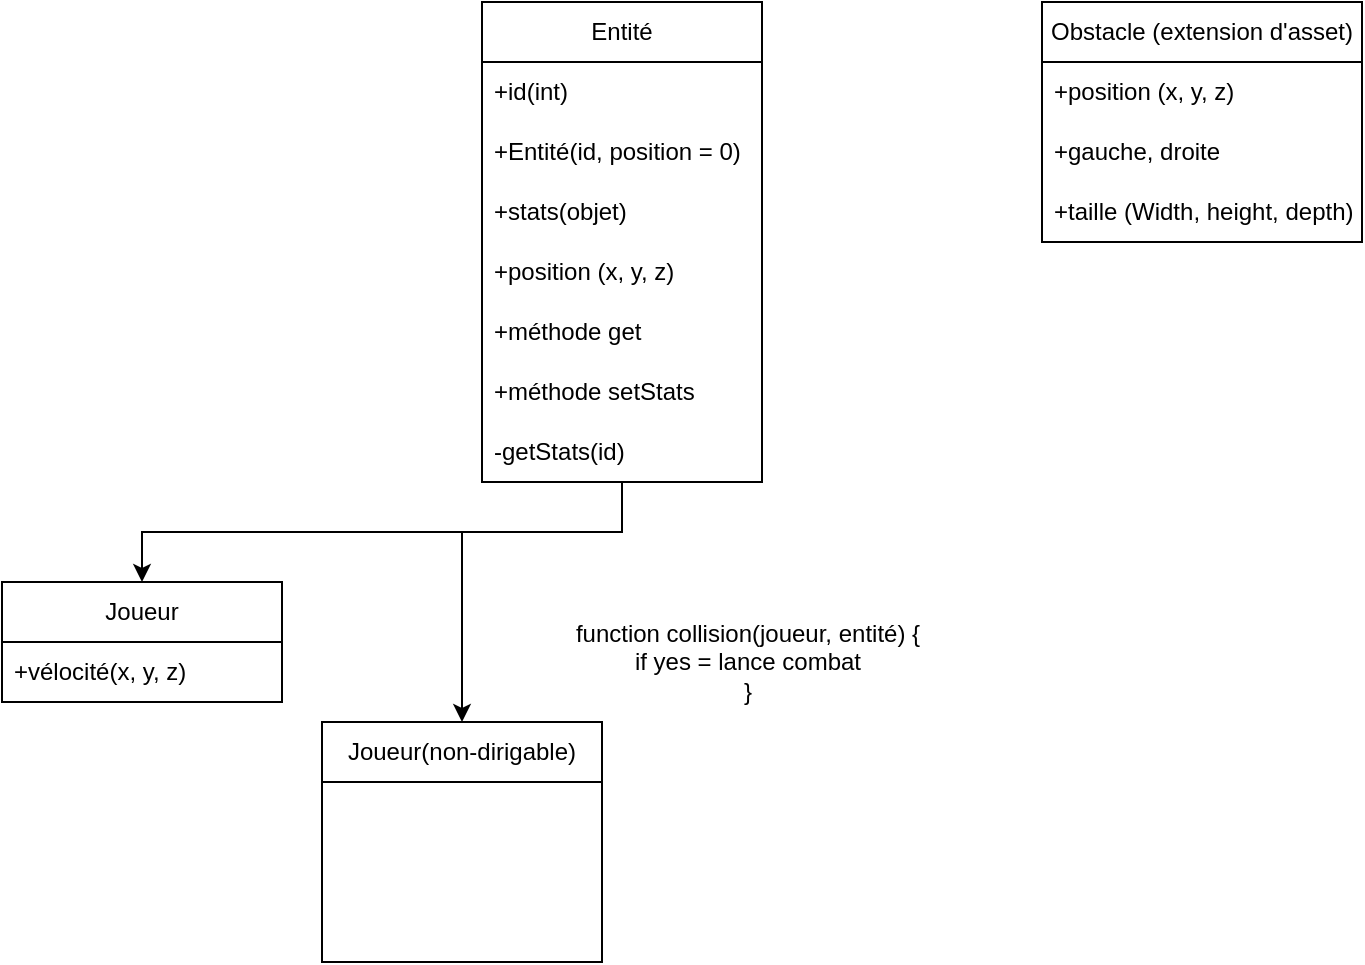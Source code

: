 <mxfile version="22.0.6" type="device">
  <diagram id="K9yloc_w58y6RpmLfj5_" name="Page-1">
    <mxGraphModel dx="1434" dy="754" grid="1" gridSize="10" guides="1" tooltips="1" connect="1" arrows="1" fold="1" page="1" pageScale="1" pageWidth="827" pageHeight="1169" math="0" shadow="0">
      <root>
        <mxCell id="0" />
        <mxCell id="1" parent="0" />
        <mxCell id="7YWdT_ifp1dmbCBKnasH-26" style="edgeStyle=orthogonalEdgeStyle;rounded=0;orthogonalLoop=1;jettySize=auto;html=1;exitX=0.5;exitY=1;exitDx=0;exitDy=0;entryX=0.5;entryY=0;entryDx=0;entryDy=0;" edge="1" parent="1" source="7YWdT_ifp1dmbCBKnasH-1" target="7YWdT_ifp1dmbCBKnasH-11">
          <mxGeometry relative="1" as="geometry" />
        </mxCell>
        <mxCell id="7YWdT_ifp1dmbCBKnasH-31" style="edgeStyle=orthogonalEdgeStyle;rounded=0;orthogonalLoop=1;jettySize=auto;html=1;exitX=0.5;exitY=1;exitDx=0;exitDy=0;entryX=0.5;entryY=0;entryDx=0;entryDy=0;" edge="1" parent="1" source="7YWdT_ifp1dmbCBKnasH-1" target="7YWdT_ifp1dmbCBKnasH-27">
          <mxGeometry relative="1" as="geometry">
            <Array as="points">
              <mxPoint x="400" y="385" />
              <mxPoint x="320" y="385" />
            </Array>
          </mxGeometry>
        </mxCell>
        <mxCell id="7YWdT_ifp1dmbCBKnasH-1" value="Entité" style="swimlane;fontStyle=0;childLayout=stackLayout;horizontal=1;startSize=30;horizontalStack=0;resizeParent=1;resizeParentMax=0;resizeLast=0;collapsible=1;marginBottom=0;whiteSpace=wrap;html=1;" vertex="1" parent="1">
          <mxGeometry x="330" y="120" width="140" height="240" as="geometry" />
        </mxCell>
        <mxCell id="7YWdT_ifp1dmbCBKnasH-8" value="+id(int)&lt;span style=&quot;white-space: pre;&quot;&gt;&#x9;&lt;/span&gt;" style="text;strokeColor=none;fillColor=none;align=left;verticalAlign=middle;spacingLeft=4;spacingRight=4;overflow=hidden;points=[[0,0.5],[1,0.5]];portConstraint=eastwest;rotatable=0;whiteSpace=wrap;html=1;" vertex="1" parent="7YWdT_ifp1dmbCBKnasH-1">
          <mxGeometry y="30" width="140" height="30" as="geometry" />
        </mxCell>
        <mxCell id="7YWdT_ifp1dmbCBKnasH-17" value="+Entité(id, position = 0)" style="text;strokeColor=none;fillColor=none;align=left;verticalAlign=middle;spacingLeft=4;spacingRight=4;overflow=hidden;points=[[0,0.5],[1,0.5]];portConstraint=eastwest;rotatable=0;whiteSpace=wrap;html=1;" vertex="1" parent="7YWdT_ifp1dmbCBKnasH-1">
          <mxGeometry y="60" width="140" height="30" as="geometry" />
        </mxCell>
        <mxCell id="7YWdT_ifp1dmbCBKnasH-9" value="+stats(objet)" style="text;strokeColor=none;fillColor=none;align=left;verticalAlign=middle;spacingLeft=4;spacingRight=4;overflow=hidden;points=[[0,0.5],[1,0.5]];portConstraint=eastwest;rotatable=0;whiteSpace=wrap;html=1;" vertex="1" parent="7YWdT_ifp1dmbCBKnasH-1">
          <mxGeometry y="90" width="140" height="30" as="geometry" />
        </mxCell>
        <mxCell id="7YWdT_ifp1dmbCBKnasH-5" value="+position (x, y, z)" style="text;strokeColor=none;fillColor=none;align=left;verticalAlign=middle;spacingLeft=4;spacingRight=4;overflow=hidden;points=[[0,0.5],[1,0.5]];portConstraint=eastwest;rotatable=0;whiteSpace=wrap;html=1;" vertex="1" parent="7YWdT_ifp1dmbCBKnasH-1">
          <mxGeometry y="120" width="140" height="30" as="geometry" />
        </mxCell>
        <mxCell id="7YWdT_ifp1dmbCBKnasH-10" value="+méthode get" style="text;strokeColor=none;fillColor=none;align=left;verticalAlign=middle;spacingLeft=4;spacingRight=4;overflow=hidden;points=[[0,0.5],[1,0.5]];portConstraint=eastwest;rotatable=0;whiteSpace=wrap;html=1;" vertex="1" parent="7YWdT_ifp1dmbCBKnasH-1">
          <mxGeometry y="150" width="140" height="30" as="geometry" />
        </mxCell>
        <mxCell id="7YWdT_ifp1dmbCBKnasH-18" value="+méthode setStats" style="text;strokeColor=none;fillColor=none;align=left;verticalAlign=middle;spacingLeft=4;spacingRight=4;overflow=hidden;points=[[0,0.5],[1,0.5]];portConstraint=eastwest;rotatable=0;whiteSpace=wrap;html=1;" vertex="1" parent="7YWdT_ifp1dmbCBKnasH-1">
          <mxGeometry y="180" width="140" height="30" as="geometry" />
        </mxCell>
        <mxCell id="7YWdT_ifp1dmbCBKnasH-16" value="-getStats(id)" style="text;strokeColor=none;fillColor=none;align=left;verticalAlign=middle;spacingLeft=4;spacingRight=4;overflow=hidden;points=[[0,0.5],[1,0.5]];portConstraint=eastwest;rotatable=0;whiteSpace=wrap;html=1;" vertex="1" parent="7YWdT_ifp1dmbCBKnasH-1">
          <mxGeometry y="210" width="140" height="30" as="geometry" />
        </mxCell>
        <mxCell id="7YWdT_ifp1dmbCBKnasH-11" value="Joueur" style="swimlane;fontStyle=0;childLayout=stackLayout;horizontal=1;startSize=30;horizontalStack=0;resizeParent=1;resizeParentMax=0;resizeLast=0;collapsible=1;marginBottom=0;whiteSpace=wrap;html=1;" vertex="1" parent="1">
          <mxGeometry x="90" y="410" width="140" height="60" as="geometry" />
        </mxCell>
        <mxCell id="7YWdT_ifp1dmbCBKnasH-14" value="+vélocité(x, y, z)" style="text;strokeColor=none;fillColor=none;align=left;verticalAlign=middle;spacingLeft=4;spacingRight=4;overflow=hidden;points=[[0,0.5],[1,0.5]];portConstraint=eastwest;rotatable=0;whiteSpace=wrap;html=1;" vertex="1" parent="7YWdT_ifp1dmbCBKnasH-11">
          <mxGeometry y="30" width="140" height="30" as="geometry" />
        </mxCell>
        <mxCell id="7YWdT_ifp1dmbCBKnasH-15" value="&lt;div&gt;function collision(joueur, entité) {&lt;/div&gt;&lt;div&gt;if yes = lance combat&lt;/div&gt;&lt;div&gt;}&lt;br&gt;&lt;/div&gt;" style="text;html=1;strokeColor=none;fillColor=none;align=center;verticalAlign=middle;whiteSpace=wrap;rounded=0;" vertex="1" parent="1">
          <mxGeometry x="350" y="420" width="226" height="60" as="geometry" />
        </mxCell>
        <mxCell id="7YWdT_ifp1dmbCBKnasH-19" value="Obstacle (extension d&#39;asset)" style="swimlane;fontStyle=0;childLayout=stackLayout;horizontal=1;startSize=30;horizontalStack=0;resizeParent=1;resizeParentMax=0;resizeLast=0;collapsible=1;marginBottom=0;whiteSpace=wrap;html=1;" vertex="1" parent="1">
          <mxGeometry x="610" y="120" width="160" height="120" as="geometry" />
        </mxCell>
        <mxCell id="7YWdT_ifp1dmbCBKnasH-20" value="+position (x, y, z)" style="text;strokeColor=none;fillColor=none;align=left;verticalAlign=middle;spacingLeft=4;spacingRight=4;overflow=hidden;points=[[0,0.5],[1,0.5]];portConstraint=eastwest;rotatable=0;whiteSpace=wrap;html=1;" vertex="1" parent="7YWdT_ifp1dmbCBKnasH-19">
          <mxGeometry y="30" width="160" height="30" as="geometry" />
        </mxCell>
        <mxCell id="7YWdT_ifp1dmbCBKnasH-21" value="+gauche, droite" style="text;strokeColor=none;fillColor=none;align=left;verticalAlign=middle;spacingLeft=4;spacingRight=4;overflow=hidden;points=[[0,0.5],[1,0.5]];portConstraint=eastwest;rotatable=0;whiteSpace=wrap;html=1;" vertex="1" parent="7YWdT_ifp1dmbCBKnasH-19">
          <mxGeometry y="60" width="160" height="30" as="geometry" />
        </mxCell>
        <mxCell id="7YWdT_ifp1dmbCBKnasH-23" value="+taille (Width, height, depth)" style="text;strokeColor=none;fillColor=none;align=left;verticalAlign=middle;spacingLeft=4;spacingRight=4;overflow=hidden;points=[[0,0.5],[1,0.5]];portConstraint=eastwest;rotatable=0;whiteSpace=wrap;html=1;" vertex="1" parent="7YWdT_ifp1dmbCBKnasH-19">
          <mxGeometry y="90" width="160" height="30" as="geometry" />
        </mxCell>
        <mxCell id="7YWdT_ifp1dmbCBKnasH-27" value="Joueur(non-dirigable)" style="swimlane;fontStyle=0;childLayout=stackLayout;horizontal=1;startSize=30;horizontalStack=0;resizeParent=1;resizeParentMax=0;resizeLast=0;collapsible=1;marginBottom=0;whiteSpace=wrap;html=1;" vertex="1" parent="1">
          <mxGeometry x="250" y="480" width="140" height="120" as="geometry" />
        </mxCell>
      </root>
    </mxGraphModel>
  </diagram>
</mxfile>
